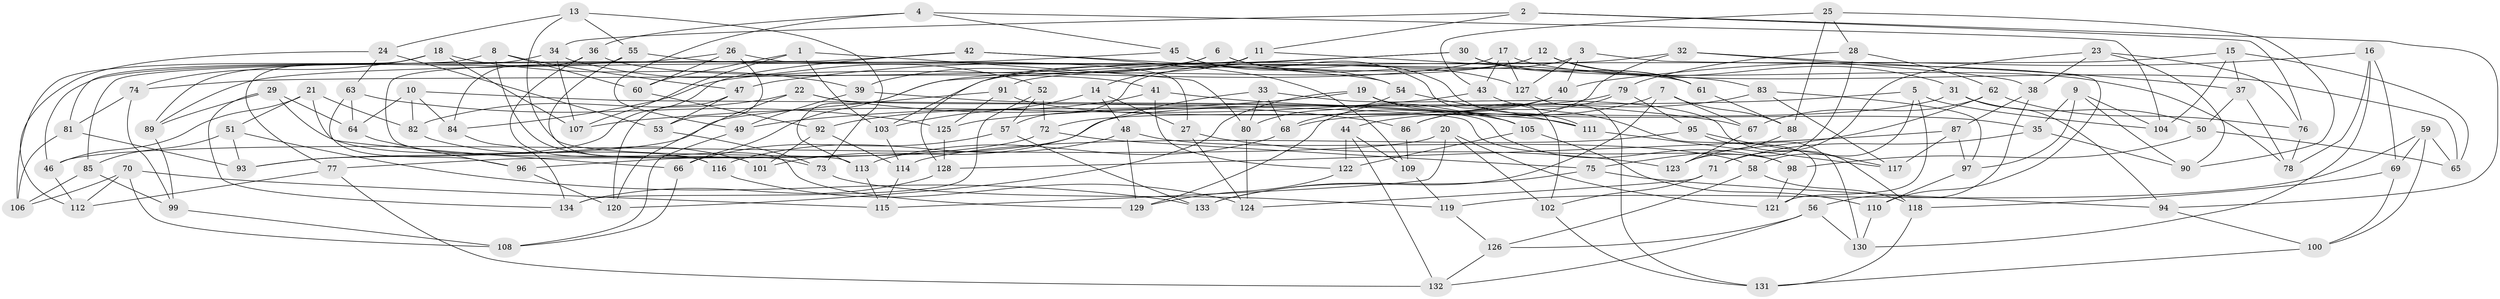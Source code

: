 // Generated by graph-tools (version 1.1) at 2025/56/03/09/25 04:56:51]
// undirected, 134 vertices, 268 edges
graph export_dot {
graph [start="1"]
  node [color=gray90,style=filled];
  1;
  2;
  3;
  4;
  5;
  6;
  7;
  8;
  9;
  10;
  11;
  12;
  13;
  14;
  15;
  16;
  17;
  18;
  19;
  20;
  21;
  22;
  23;
  24;
  25;
  26;
  27;
  28;
  29;
  30;
  31;
  32;
  33;
  34;
  35;
  36;
  37;
  38;
  39;
  40;
  41;
  42;
  43;
  44;
  45;
  46;
  47;
  48;
  49;
  50;
  51;
  52;
  53;
  54;
  55;
  56;
  57;
  58;
  59;
  60;
  61;
  62;
  63;
  64;
  65;
  66;
  67;
  68;
  69;
  70;
  71;
  72;
  73;
  74;
  75;
  76;
  77;
  78;
  79;
  80;
  81;
  82;
  83;
  84;
  85;
  86;
  87;
  88;
  89;
  90;
  91;
  92;
  93;
  94;
  95;
  96;
  97;
  98;
  99;
  100;
  101;
  102;
  103;
  104;
  105;
  106;
  107;
  108;
  109;
  110;
  111;
  112;
  113;
  114;
  115;
  116;
  117;
  118;
  119;
  120;
  121;
  122;
  123;
  124;
  125;
  126;
  127;
  128;
  129;
  130;
  131;
  132;
  133;
  134;
  1 -- 80;
  1 -- 60;
  1 -- 103;
  1 -- 107;
  2 -- 76;
  2 -- 11;
  2 -- 94;
  2 -- 34;
  3 -- 57;
  3 -- 110;
  3 -- 40;
  3 -- 127;
  4 -- 45;
  4 -- 49;
  4 -- 36;
  4 -- 104;
  5 -- 58;
  5 -- 125;
  5 -- 121;
  5 -- 104;
  6 -- 111;
  6 -- 127;
  6 -- 39;
  6 -- 74;
  7 -- 44;
  7 -- 133;
  7 -- 67;
  7 -- 88;
  8 -- 81;
  8 -- 60;
  8 -- 47;
  8 -- 73;
  9 -- 104;
  9 -- 97;
  9 -- 35;
  9 -- 90;
  10 -- 98;
  10 -- 82;
  10 -- 84;
  10 -- 64;
  11 -- 14;
  11 -- 101;
  11 -- 83;
  12 -- 61;
  12 -- 128;
  12 -- 31;
  12 -- 66;
  13 -- 24;
  13 -- 113;
  13 -- 73;
  13 -- 55;
  14 -- 103;
  14 -- 27;
  14 -- 48;
  15 -- 91;
  15 -- 37;
  15 -- 104;
  15 -- 65;
  16 -- 78;
  16 -- 130;
  16 -- 69;
  16 -- 40;
  17 -- 43;
  17 -- 127;
  17 -- 65;
  17 -- 84;
  18 -- 74;
  18 -- 77;
  18 -- 39;
  18 -- 107;
  19 -- 49;
  19 -- 120;
  19 -- 35;
  19 -- 105;
  20 -- 102;
  20 -- 115;
  20 -- 121;
  20 -- 46;
  21 -- 51;
  21 -- 46;
  21 -- 82;
  21 -- 66;
  22 -- 82;
  22 -- 120;
  22 -- 86;
  22 -- 98;
  23 -- 71;
  23 -- 90;
  23 -- 38;
  23 -- 76;
  24 -- 112;
  24 -- 63;
  24 -- 53;
  25 -- 28;
  25 -- 90;
  25 -- 88;
  25 -- 43;
  26 -- 27;
  26 -- 46;
  26 -- 60;
  26 -- 53;
  27 -- 123;
  27 -- 124;
  28 -- 79;
  28 -- 62;
  28 -- 123;
  29 -- 116;
  29 -- 89;
  29 -- 134;
  29 -- 64;
  30 -- 78;
  30 -- 47;
  30 -- 61;
  30 -- 113;
  31 -- 68;
  31 -- 94;
  31 -- 50;
  32 -- 103;
  32 -- 37;
  32 -- 129;
  32 -- 38;
  33 -- 118;
  33 -- 101;
  33 -- 68;
  33 -- 80;
  34 -- 52;
  34 -- 89;
  34 -- 107;
  35 -- 71;
  35 -- 90;
  36 -- 116;
  36 -- 84;
  36 -- 41;
  37 -- 50;
  37 -- 78;
  38 -- 87;
  38 -- 56;
  39 -- 105;
  39 -- 49;
  40 -- 72;
  40 -- 68;
  41 -- 67;
  41 -- 92;
  41 -- 122;
  42 -- 93;
  42 -- 109;
  42 -- 85;
  42 -- 54;
  43 -- 107;
  43 -- 121;
  44 -- 109;
  44 -- 122;
  44 -- 132;
  45 -- 102;
  45 -- 89;
  45 -- 54;
  46 -- 112;
  47 -- 53;
  47 -- 120;
  48 -- 58;
  48 -- 129;
  48 -- 116;
  49 -- 108;
  50 -- 65;
  50 -- 98;
  51 -- 133;
  51 -- 93;
  51 -- 85;
  52 -- 72;
  52 -- 57;
  52 -- 134;
  53 -- 73;
  54 -- 80;
  54 -- 111;
  55 -- 106;
  55 -- 129;
  55 -- 61;
  56 -- 132;
  56 -- 126;
  56 -- 130;
  57 -- 133;
  57 -- 66;
  58 -- 118;
  58 -- 126;
  59 -- 69;
  59 -- 100;
  59 -- 119;
  59 -- 65;
  60 -- 92;
  61 -- 88;
  62 -- 67;
  62 -- 76;
  62 -- 75;
  63 -- 64;
  63 -- 96;
  63 -- 125;
  64 -- 96;
  66 -- 108;
  67 -- 123;
  68 -- 113;
  69 -- 100;
  69 -- 118;
  70 -- 112;
  70 -- 106;
  70 -- 115;
  70 -- 108;
  71 -- 102;
  71 -- 124;
  72 -- 77;
  72 -- 75;
  73 -- 119;
  74 -- 99;
  74 -- 81;
  75 -- 133;
  75 -- 94;
  76 -- 78;
  77 -- 112;
  77 -- 132;
  79 -- 86;
  79 -- 96;
  79 -- 95;
  80 -- 124;
  81 -- 106;
  81 -- 93;
  82 -- 101;
  83 -- 117;
  83 -- 86;
  83 -- 97;
  84 -- 134;
  85 -- 99;
  85 -- 106;
  86 -- 109;
  87 -- 117;
  87 -- 128;
  87 -- 97;
  88 -- 123;
  89 -- 99;
  91 -- 93;
  91 -- 125;
  91 -- 111;
  92 -- 101;
  92 -- 114;
  94 -- 100;
  95 -- 114;
  95 -- 130;
  95 -- 117;
  96 -- 120;
  97 -- 110;
  98 -- 121;
  99 -- 108;
  100 -- 131;
  102 -- 131;
  103 -- 114;
  105 -- 122;
  105 -- 110;
  109 -- 119;
  110 -- 130;
  111 -- 117;
  113 -- 115;
  114 -- 115;
  116 -- 124;
  118 -- 131;
  119 -- 126;
  122 -- 129;
  125 -- 128;
  126 -- 132;
  127 -- 131;
  128 -- 134;
}
